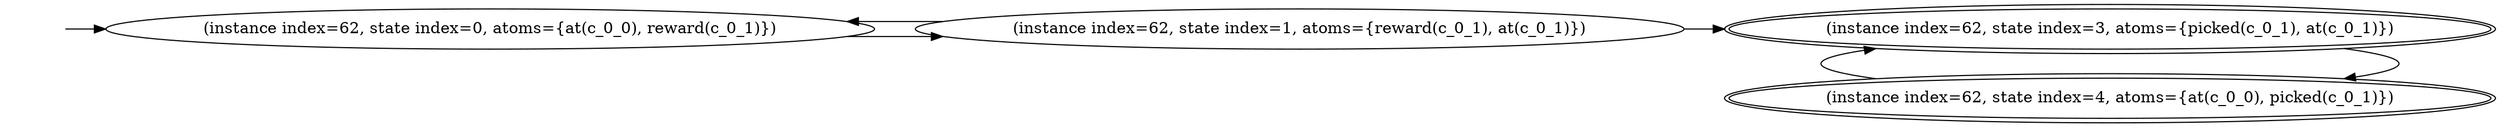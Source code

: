 digraph {
rankdir="LR"
s0[label="(instance index=62, state index=0, atoms={at(c_0_0), reward(c_0_1)})"]
s1[label="(instance index=62, state index=1, atoms={reward(c_0_1), at(c_0_1)})"]
s3[peripheries=2,label="(instance index=62, state index=3, atoms={picked(c_0_1), at(c_0_1)})"]
s4[peripheries=2,label="(instance index=62, state index=4, atoms={at(c_0_0), picked(c_0_1)})"]
Dangling [ label = "", style = invis ]
{ rank = same; Dangling }
Dangling -> s0
{ rank = same; s0}
{ rank = same; s1}
{ rank = same; s3,s4}
{
s0->s1
}
{
s1->s3
s1->s0
}
{
s3->s4
s4->s3
}
}
